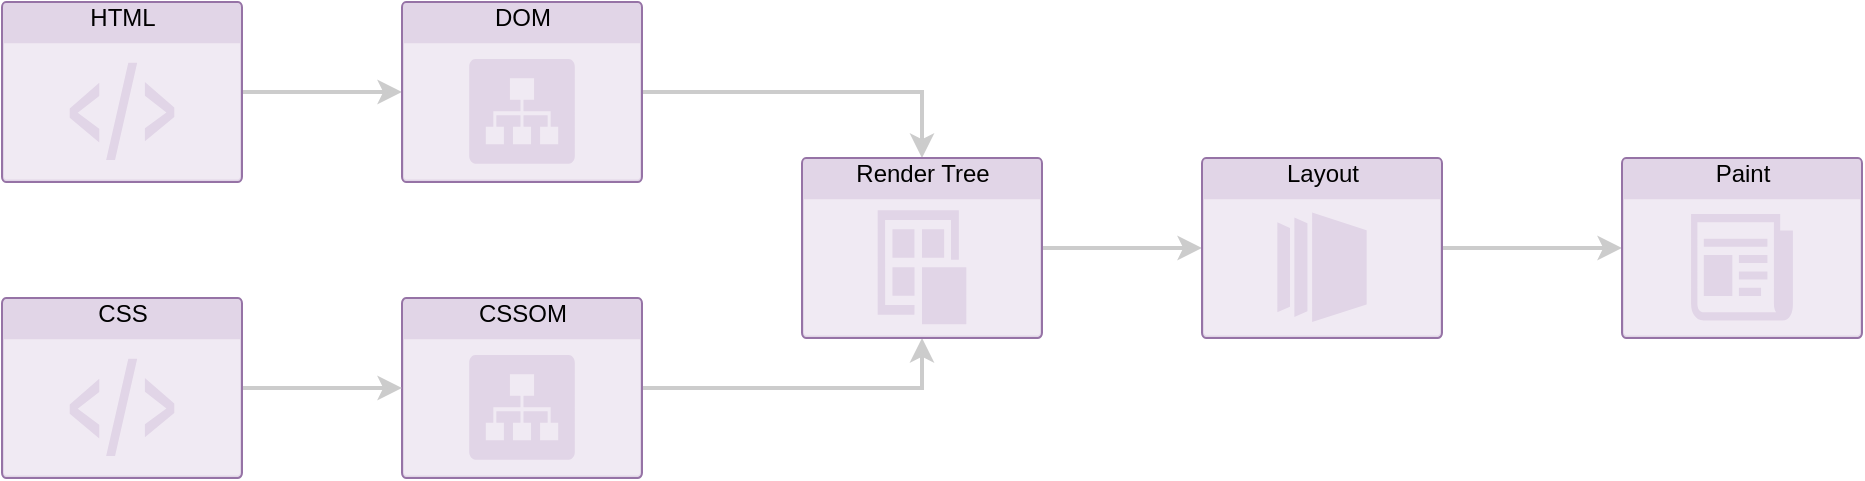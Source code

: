 <mxfile version="15.4.0" type="device"><diagram id="C5RBs43oDa-KdzZeNtuy" name="Page-1"><mxGraphModel dx="1106" dy="852" grid="1" gridSize="10" guides="1" tooltips="1" connect="1" arrows="1" fold="1" page="1" pageScale="1" pageWidth="2339" pageHeight="3300" math="0" shadow="0"><root><mxCell id="WIyWlLk6GJQsqaUBKTNV-0"/><mxCell id="WIyWlLk6GJQsqaUBKTNV-1" parent="WIyWlLk6GJQsqaUBKTNV-0"/><mxCell id="G5BuDGb-HEGFsEaMd5ii-14" style="edgeStyle=orthogonalEdgeStyle;rounded=0;orthogonalLoop=1;jettySize=auto;html=1;entryX=0.5;entryY=1;entryDx=0;entryDy=0;entryPerimeter=0;strokeColor=#CCCCCC;strokeWidth=2;" parent="WIyWlLk6GJQsqaUBKTNV-1" source="G5BuDGb-HEGFsEaMd5ii-0" target="G5BuDGb-HEGFsEaMd5ii-4" edge="1"><mxGeometry relative="1" as="geometry"/></mxCell><mxCell id="G5BuDGb-HEGFsEaMd5ii-0" value="CSSOM" style="html=1;strokeColor=#9673a6;fillColor=#e1d5e7;labelPosition=center;verticalLabelPosition=middle;verticalAlign=top;align=center;fontSize=12;outlineConnect=0;spacingTop=-6;sketch=0;shape=mxgraph.sitemap.sitemap;" parent="WIyWlLk6GJQsqaUBKTNV-1" vertex="1"><mxGeometry x="240" y="438" width="120" height="90" as="geometry"/></mxCell><mxCell id="G5BuDGb-HEGFsEaMd5ii-8" style="edgeStyle=orthogonalEdgeStyle;rounded=0;orthogonalLoop=1;jettySize=auto;html=1;entryX=0;entryY=0.5;entryDx=0;entryDy=0;entryPerimeter=0;strokeWidth=2;strokeColor=#CCCCCC;" parent="WIyWlLk6GJQsqaUBKTNV-1" source="G5BuDGb-HEGFsEaMd5ii-1" target="G5BuDGb-HEGFsEaMd5ii-3" edge="1"><mxGeometry relative="1" as="geometry"/></mxCell><mxCell id="G5BuDGb-HEGFsEaMd5ii-1" value="HTML" style="html=1;strokeColor=#9673a6;fillColor=#e1d5e7;labelPosition=center;verticalLabelPosition=middle;verticalAlign=top;align=center;fontSize=12;outlineConnect=0;spacingTop=-6;sketch=0;shape=mxgraph.sitemap.script;" parent="WIyWlLk6GJQsqaUBKTNV-1" vertex="1"><mxGeometry x="40" y="290" width="120" height="90" as="geometry"/></mxCell><mxCell id="G5BuDGb-HEGFsEaMd5ii-12" style="edgeStyle=orthogonalEdgeStyle;rounded=0;orthogonalLoop=1;jettySize=auto;html=1;entryX=0;entryY=0.5;entryDx=0;entryDy=0;entryPerimeter=0;strokeColor=#CCCCCC;strokeWidth=2;" parent="WIyWlLk6GJQsqaUBKTNV-1" source="G5BuDGb-HEGFsEaMd5ii-2" target="G5BuDGb-HEGFsEaMd5ii-0" edge="1"><mxGeometry relative="1" as="geometry"/></mxCell><mxCell id="G5BuDGb-HEGFsEaMd5ii-2" value="CSS" style="html=1;strokeColor=#9673a6;fillColor=#e1d5e7;labelPosition=center;verticalLabelPosition=middle;verticalAlign=top;align=center;fontSize=12;outlineConnect=0;spacingTop=-6;sketch=0;shape=mxgraph.sitemap.script;" parent="WIyWlLk6GJQsqaUBKTNV-1" vertex="1"><mxGeometry x="40" y="438" width="120" height="90" as="geometry"/></mxCell><mxCell id="G5BuDGb-HEGFsEaMd5ii-13" style="edgeStyle=orthogonalEdgeStyle;rounded=0;orthogonalLoop=1;jettySize=auto;html=1;entryX=0.5;entryY=0;entryDx=0;entryDy=0;entryPerimeter=0;strokeColor=#CCCCCC;strokeWidth=2;" parent="WIyWlLk6GJQsqaUBKTNV-1" source="G5BuDGb-HEGFsEaMd5ii-3" target="G5BuDGb-HEGFsEaMd5ii-4" edge="1"><mxGeometry relative="1" as="geometry"/></mxCell><mxCell id="G5BuDGb-HEGFsEaMd5ii-3" value="DOM" style="html=1;strokeColor=#9673a6;fillColor=#e1d5e7;labelPosition=center;verticalLabelPosition=middle;verticalAlign=top;align=center;fontSize=12;outlineConnect=0;spacingTop=-6;sketch=0;shape=mxgraph.sitemap.sitemap;" parent="WIyWlLk6GJQsqaUBKTNV-1" vertex="1"><mxGeometry x="240" y="290" width="120" height="90" as="geometry"/></mxCell><mxCell id="G5BuDGb-HEGFsEaMd5ii-18" style="edgeStyle=orthogonalEdgeStyle;rounded=0;orthogonalLoop=1;jettySize=auto;html=1;entryX=0;entryY=0.5;entryDx=0;entryDy=0;entryPerimeter=0;strokeColor=#CCCCCC;strokeWidth=2;" parent="WIyWlLk6GJQsqaUBKTNV-1" source="G5BuDGb-HEGFsEaMd5ii-4" target="G5BuDGb-HEGFsEaMd5ii-5" edge="1"><mxGeometry relative="1" as="geometry"/></mxCell><mxCell id="G5BuDGb-HEGFsEaMd5ii-4" value="Render Tree" style="html=1;strokeColor=#9673a6;fillColor=#e1d5e7;labelPosition=center;verticalLabelPosition=middle;verticalAlign=top;align=center;fontSize=12;outlineConnect=0;spacingTop=-6;sketch=0;shape=mxgraph.sitemap.post;" parent="WIyWlLk6GJQsqaUBKTNV-1" vertex="1"><mxGeometry x="440" y="368" width="120" height="90" as="geometry"/></mxCell><mxCell id="G5BuDGb-HEGFsEaMd5ii-19" style="edgeStyle=orthogonalEdgeStyle;rounded=0;orthogonalLoop=1;jettySize=auto;html=1;entryX=0;entryY=0.5;entryDx=0;entryDy=0;entryPerimeter=0;strokeColor=#CCCCCC;strokeWidth=2;" parent="WIyWlLk6GJQsqaUBKTNV-1" source="G5BuDGb-HEGFsEaMd5ii-5" target="G5BuDGb-HEGFsEaMd5ii-6" edge="1"><mxGeometry relative="1" as="geometry"/></mxCell><mxCell id="G5BuDGb-HEGFsEaMd5ii-5" value="Layout" style="html=1;strokeColor=#9673a6;fillColor=#e1d5e7;labelPosition=center;verticalLabelPosition=middle;verticalAlign=top;align=center;fontSize=12;outlineConnect=0;spacingTop=-6;sketch=0;shape=mxgraph.sitemap.slideshow;" parent="WIyWlLk6GJQsqaUBKTNV-1" vertex="1"><mxGeometry x="640" y="368" width="120" height="90" as="geometry"/></mxCell><mxCell id="G5BuDGb-HEGFsEaMd5ii-6" value="Paint" style="html=1;strokeColor=#9673a6;fillColor=#e1d5e7;labelPosition=center;verticalLabelPosition=middle;verticalAlign=top;align=center;fontSize=12;outlineConnect=0;spacingTop=-6;sketch=0;shape=mxgraph.sitemap.news;" parent="WIyWlLk6GJQsqaUBKTNV-1" vertex="1"><mxGeometry x="850" y="368" width="120" height="90" as="geometry"/></mxCell></root></mxGraphModel></diagram></mxfile>